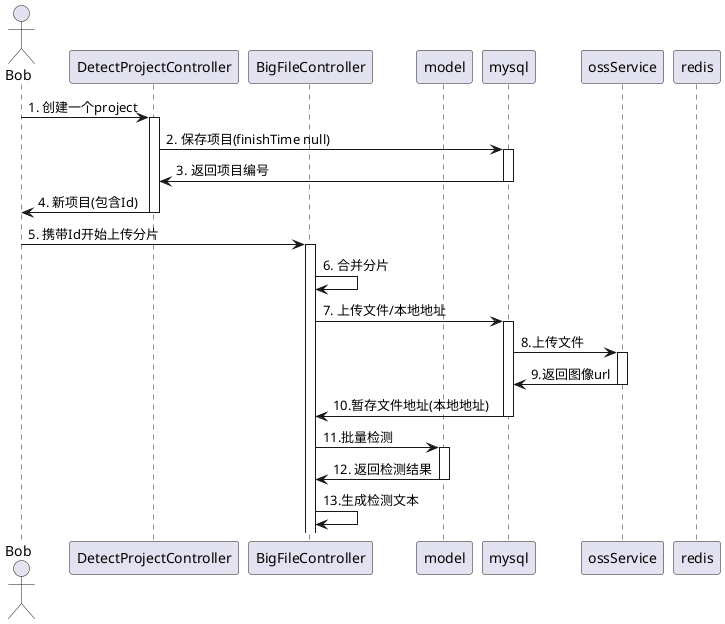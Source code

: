 @startuml
actor Bob
participant DetectProjectController
participant BigFileController
participant model
participant mysql
participant ossService
participant redis

Bob -> DetectProjectController ++ : 1. 创建一个project
DetectProjectController -> mysql ++ : 2. 保存项目(finishTime null)
mysql -> DetectProjectController -- : 3. 返回项目编号
DetectProjectController -> Bob -- : 4. 新项目(包含Id)
Bob -> BigFileController ++ : 5. 携带Id开始上传分片
BigFileController -> BigFileController : 6. 合并分片
BigFileController -> mysql ++ : 7. 上传文件/本地地址
mysql -> ossService ++ : 8.上传文件
ossService -> mysql -- : 9.返回图像url
mysql -> BigFileController -- : 10.暂存文件地址(本地地址)
BigFileController ->model ++ : 11.批量检测
model -> BigFileController -- : 12. 返回检测结果
BigFileController -> BigFileController : 13.生成检测文本
@enduml
@startjson
["1.创建项目记录", "2.检测文件", "3.检测文件上传", "4.压缩文件检测结果上传, 普通文件直接记录", "5.创建检测记录"]
@endjson
